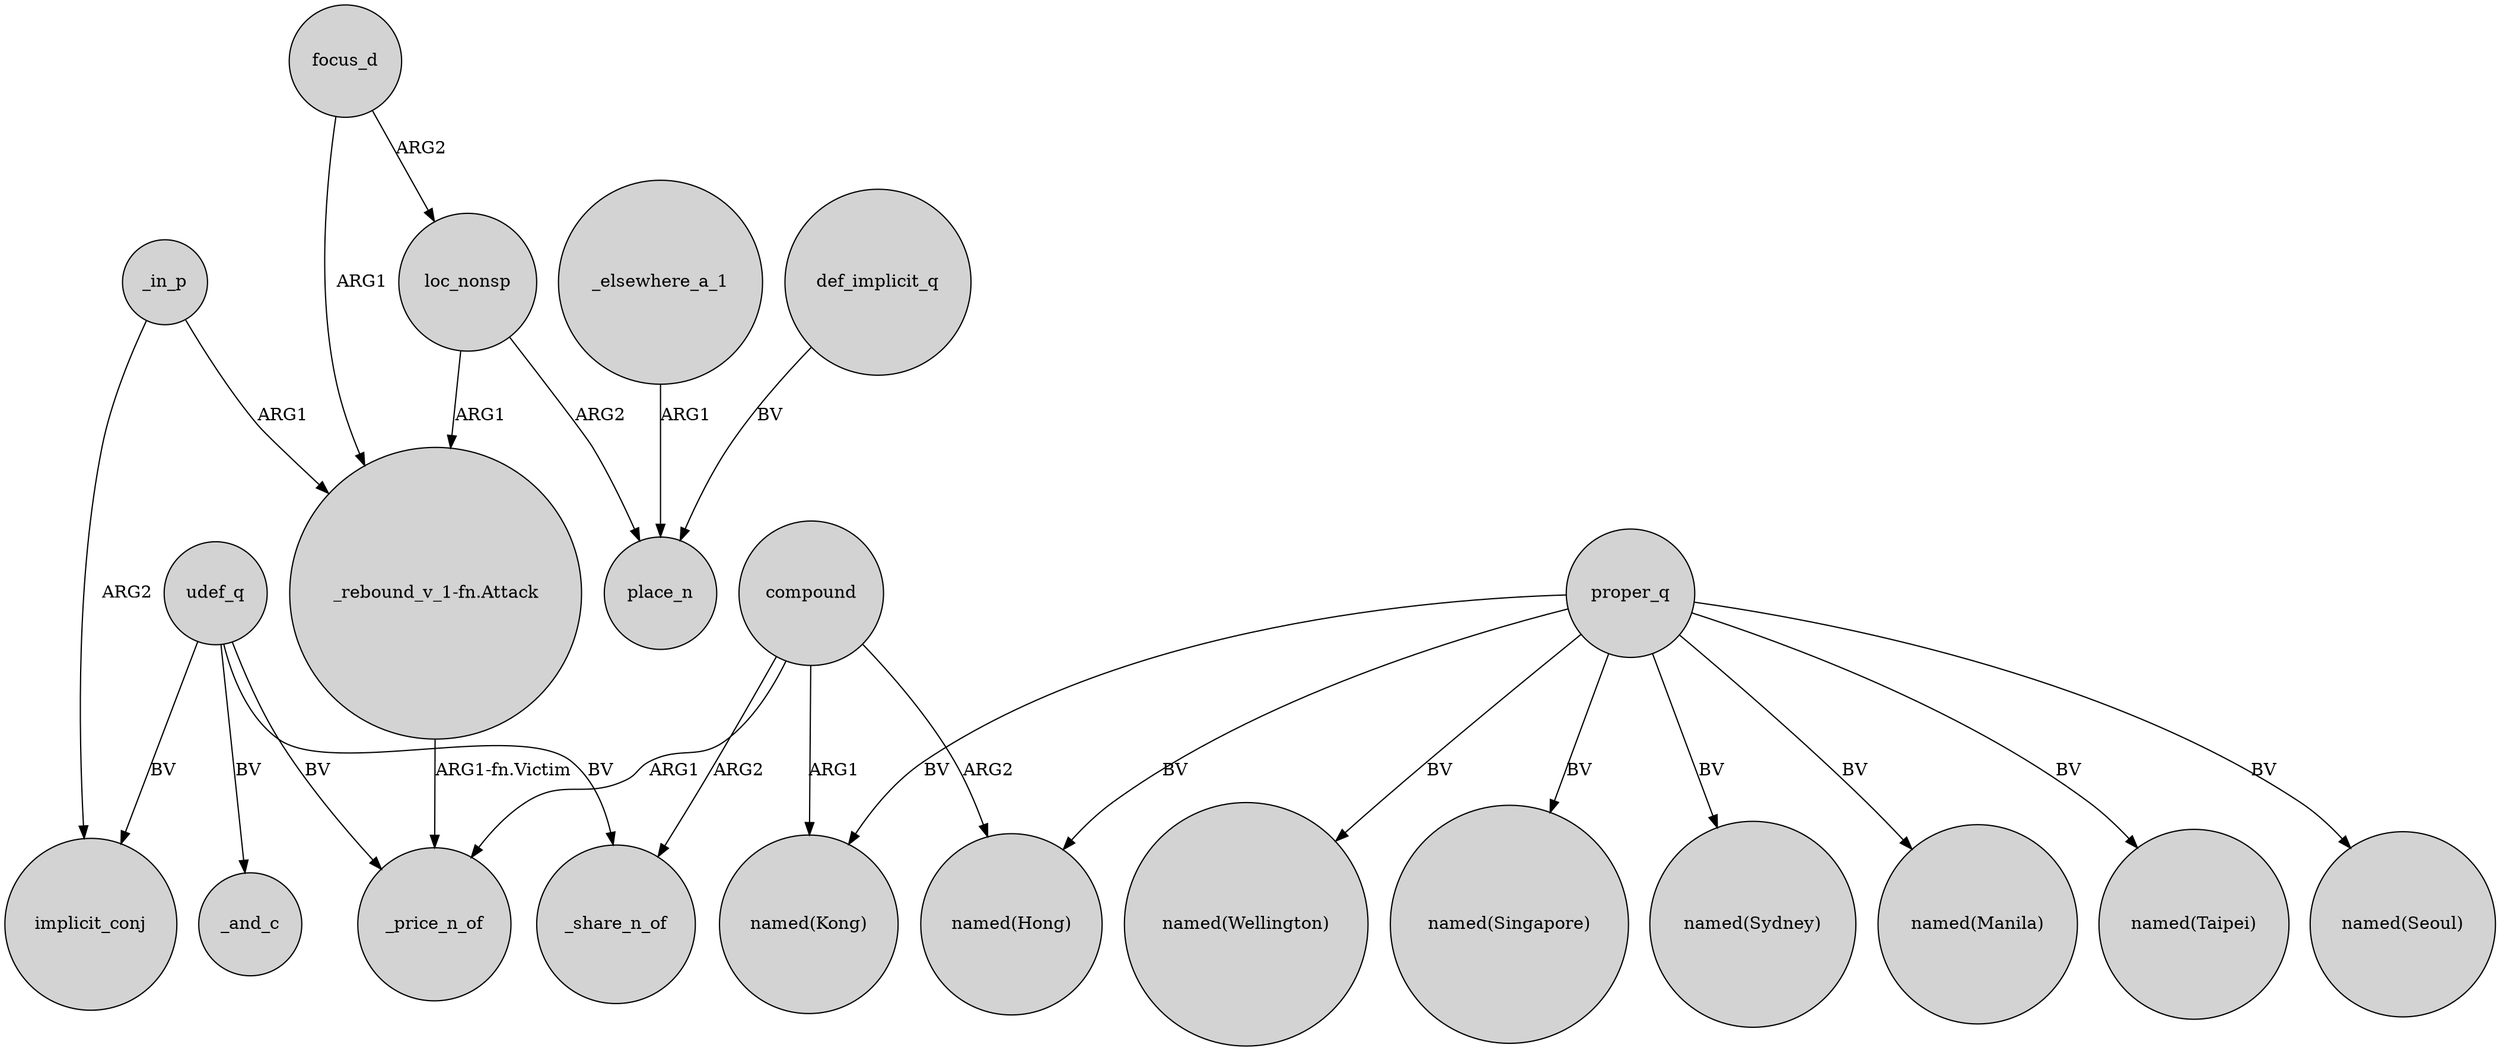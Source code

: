 digraph {
	node [shape=circle style=filled]
	def_implicit_q -> place_n [label=BV]
	loc_nonsp -> "_rebound_v_1-fn.Attack" [label=ARG1]
	udef_q -> _price_n_of [label=BV]
	_elsewhere_a_1 -> place_n [label=ARG1]
	_in_p -> implicit_conj [label=ARG2]
	focus_d -> loc_nonsp [label=ARG2]
	udef_q -> _and_c [label=BV]
	proper_q -> "named(Wellington)" [label=BV]
	proper_q -> "named(Singapore)" [label=BV]
	focus_d -> "_rebound_v_1-fn.Attack" [label=ARG1]
	"_rebound_v_1-fn.Attack" -> _price_n_of [label="ARG1-fn.Victim"]
	proper_q -> "named(Sydney)" [label=BV]
	proper_q -> "named(Manila)" [label=BV]
	proper_q -> "named(Taipei)" [label=BV]
	proper_q -> "named(Kong)" [label=BV]
	udef_q -> _share_n_of [label=BV]
	compound -> "named(Hong)" [label=ARG2]
	compound -> "named(Kong)" [label=ARG1]
	compound -> _share_n_of [label=ARG2]
	loc_nonsp -> place_n [label=ARG2]
	_in_p -> "_rebound_v_1-fn.Attack" [label=ARG1]
	proper_q -> "named(Hong)" [label=BV]
	compound -> _price_n_of [label=ARG1]
	proper_q -> "named(Seoul)" [label=BV]
	udef_q -> implicit_conj [label=BV]
}
